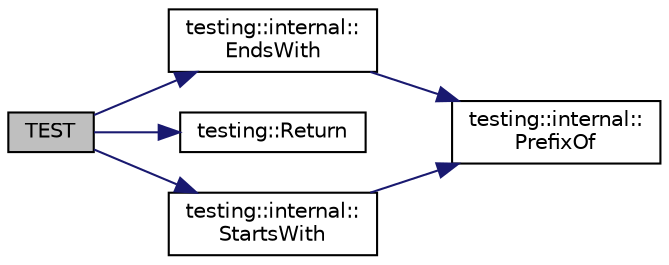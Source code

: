 digraph "TEST"
{
 // LATEX_PDF_SIZE
  bgcolor="transparent";
  edge [fontname="Helvetica",fontsize="10",labelfontname="Helvetica",labelfontsize="10"];
  node [fontname="Helvetica",fontsize="10",shape=record];
  rankdir="LR";
  Node1 [label="TEST",height=0.2,width=0.4,color="black", fillcolor="grey75", style="filled", fontcolor="black",tooltip=" "];
  Node1 -> Node2 [color="midnightblue",fontsize="10",style="solid",fontname="Helvetica"];
  Node2 [label="testing::internal::\lEndsWith",height=0.2,width=0.4,color="black",URL="$namespacetesting_1_1internal.html#a4fe0a2f1ea296e6d92e6dcf8942818d6",tooltip=" "];
  Node2 -> Node3 [color="midnightblue",fontsize="10",style="solid",fontname="Helvetica"];
  Node3 [label="testing::internal::\lPrefixOf",height=0.2,width=0.4,color="black",URL="$namespacetesting_1_1internal.html#ac93096c73f158bdb5877ea3204b4e23c",tooltip=" "];
  Node1 -> Node4 [color="midnightblue",fontsize="10",style="solid",fontname="Helvetica"];
  Node4 [label="testing::Return",height=0.2,width=0.4,color="black",URL="$namespacetesting.html#af6d1c13e9376c77671e37545cd84359c",tooltip=" "];
  Node1 -> Node5 [color="midnightblue",fontsize="10",style="solid",fontname="Helvetica"];
  Node5 [label="testing::internal::\lStartsWith",height=0.2,width=0.4,color="black",URL="$namespacetesting_1_1internal.html#ae0522f740806da841ae21bc71804e038",tooltip=" "];
  Node5 -> Node3 [color="midnightblue",fontsize="10",style="solid",fontname="Helvetica"];
}

